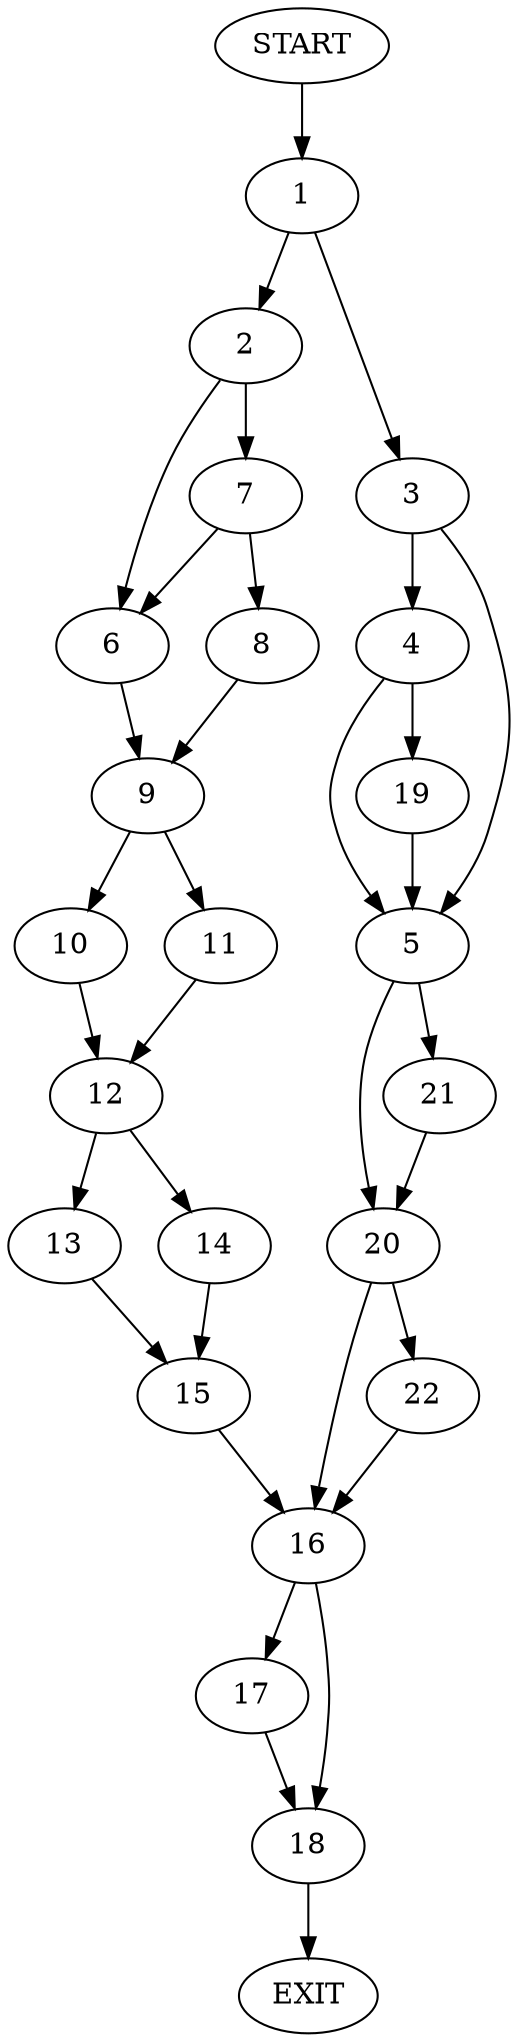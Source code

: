 digraph {
0 [label="START"]
23 [label="EXIT"]
0 -> 1
1 -> 2
1 -> 3
3 -> 4
3 -> 5
2 -> 6
2 -> 7
7 -> 8
7 -> 6
6 -> 9
8 -> 9
9 -> 10
9 -> 11
11 -> 12
10 -> 12
12 -> 13
12 -> 14
13 -> 15
14 -> 15
15 -> 16
16 -> 17
16 -> 18
4 -> 19
4 -> 5
5 -> 20
5 -> 21
19 -> 5
21 -> 20
20 -> 22
20 -> 16
22 -> 16
18 -> 23
17 -> 18
}
